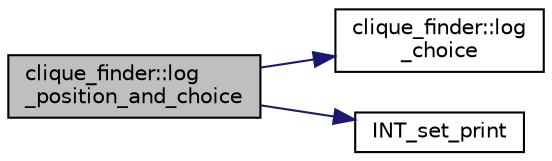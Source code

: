 digraph "clique_finder::log_position_and_choice"
{
  edge [fontname="Helvetica",fontsize="10",labelfontname="Helvetica",labelfontsize="10"];
  node [fontname="Helvetica",fontsize="10",shape=record];
  rankdir="LR";
  Node197 [label="clique_finder::log\l_position_and_choice",height=0.2,width=0.4,color="black", fillcolor="grey75", style="filled", fontcolor="black"];
  Node197 -> Node198 [color="midnightblue",fontsize="10",style="solid",fontname="Helvetica"];
  Node198 [label="clique_finder::log\l_choice",height=0.2,width=0.4,color="black", fillcolor="white", style="filled",URL="$dc/d82/classclique__finder.html#a56075f72456d19c09a041f8c1c1b9927"];
  Node197 -> Node199 [color="midnightblue",fontsize="10",style="solid",fontname="Helvetica"];
  Node199 [label="INT_set_print",height=0.2,width=0.4,color="black", fillcolor="white", style="filled",URL="$df/dbf/sajeeb_8_c.html#a97614645ec11df30e0e896367f91ffd9"];
}
